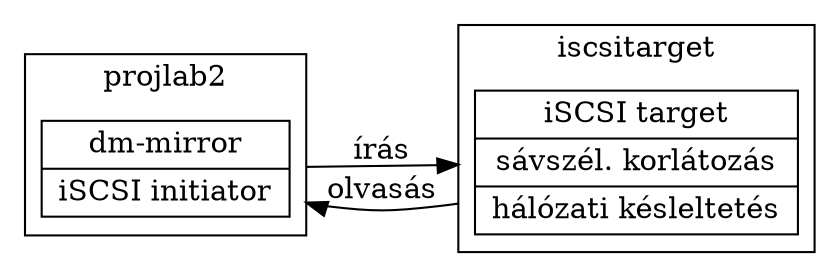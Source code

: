 digraph G {
        node [shape=record]
	subgraph cluster0 {
		label="projlab2"
		m0 [label="{{dm-mirror|iSCSI initiator}}"]
	}
	subgraph cluster1 {
		label="iscsitarget"
		m1 [label="{{iSCSI target|sávszél. korlátozás|hálózati késleltetés}}"]
	}
	compound=true
	rankdir=LR
        m0 -> m1 [label="írás", ltail=cluster0, lhead=cluster1]
        m1 -> m0 [label="olvasás", ltail=cluster1, lhead=cluster0]
}
